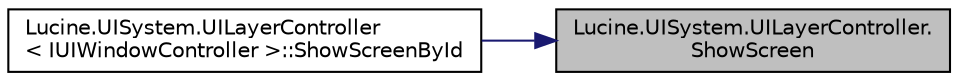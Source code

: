 digraph "Lucine.UISystem.UILayerController.ShowScreen"
{
 // LATEX_PDF_SIZE
  edge [fontname="Helvetica",fontsize="10",labelfontname="Helvetica",labelfontsize="10"];
  node [fontname="Helvetica",fontsize="10",shape=record];
  rankdir="RL";
  Node1 [label="Lucine.UISystem.UILayerController.\lShowScreen",height=0.2,width=0.4,color="black", fillcolor="grey75", style="filled", fontcolor="black",tooltip="This function is called to show a screen It should be implemented in the inherited layer"];
  Node1 -> Node2 [dir="back",color="midnightblue",fontsize="10",style="solid",fontname="Helvetica"];
  Node2 [label="Lucine.UISystem.UILayerController\l\< IUIWindowController \>::ShowScreenById",height=0.2,width=0.4,color="black", fillcolor="white", style="filled",URL="$class_lucine_1_1_u_i_system_1_1_u_i_layer_controller.html#a17a5aef828dd9124228dae7bd105652f",tooltip="Show a screen using it's id. It will look in registred screen to find the associated controller"];
}
